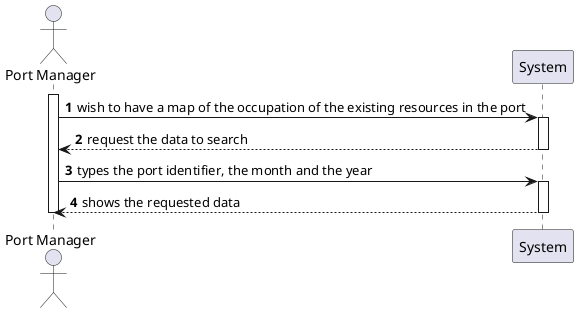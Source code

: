 @startuml
actor "Port Manager" as Adm
participant "System" as System

autonumber

activate Adm

Adm -> System: wish to have a map of the occupation of the existing resources in the port

activate System

System --> Adm: request the data to search

deactivate System

Adm -> System: types the port identifier, the month and the year

activate System

System --> Adm: shows the requested data

deactivate System

deactivate Adm
@enduml
